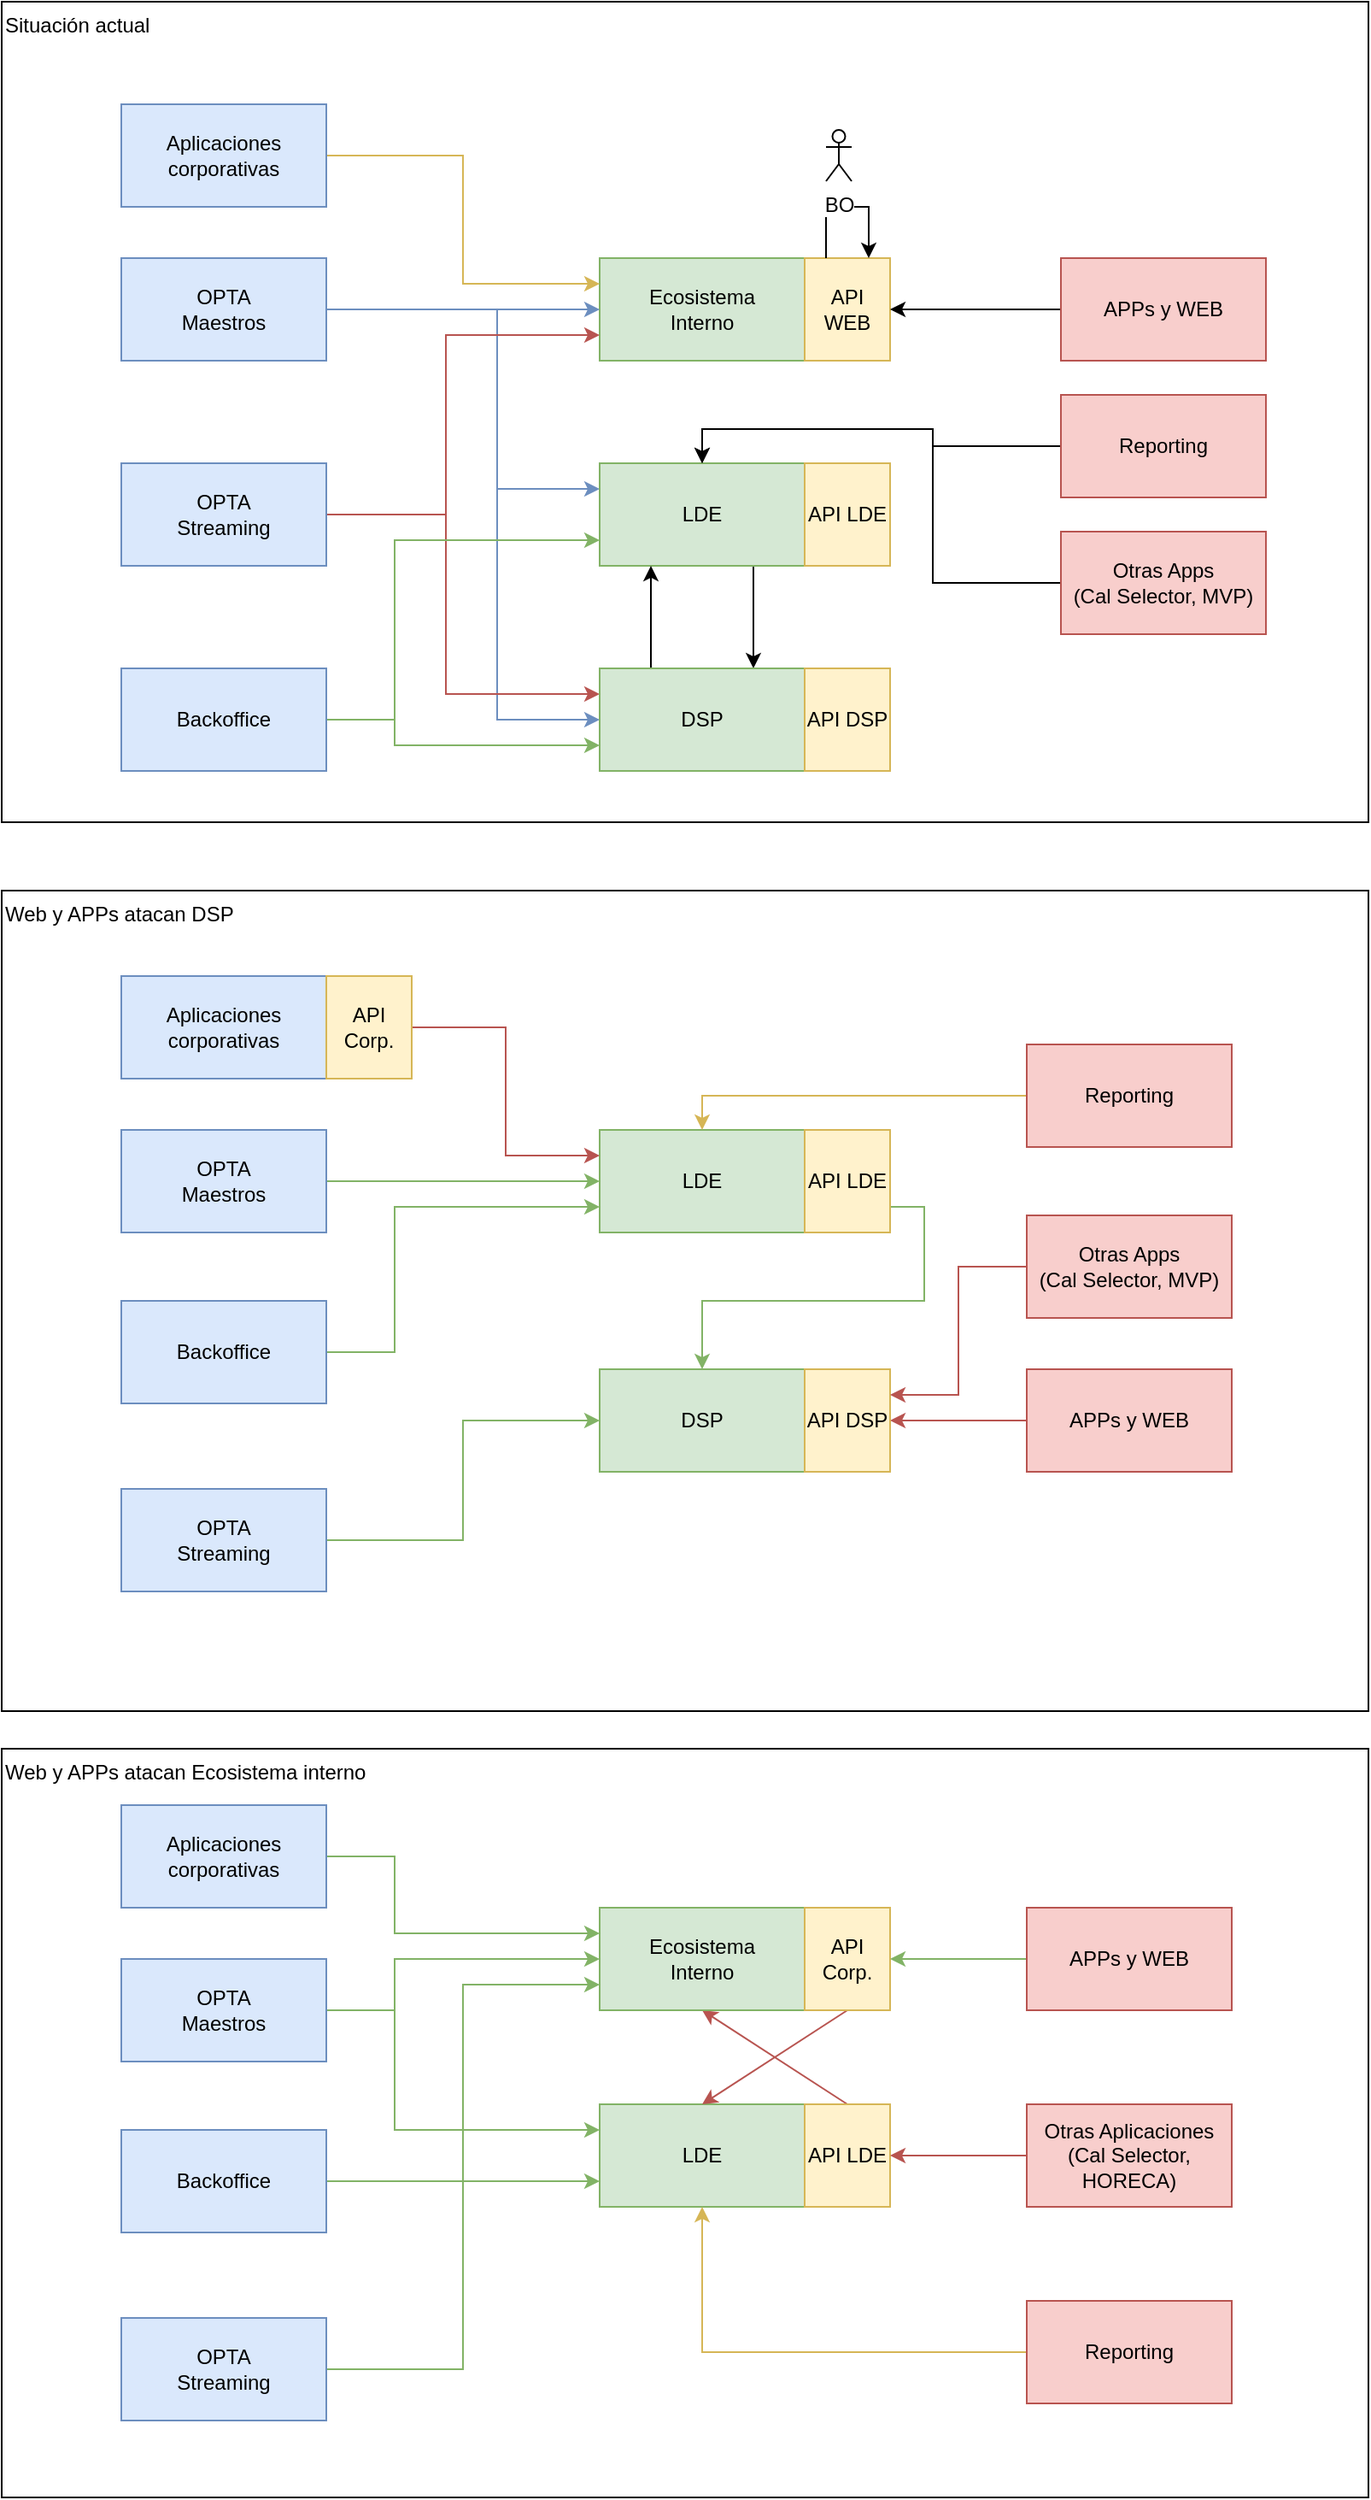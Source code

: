 <mxfile version="10.7.7" type="github"><diagram id="LHsivkUOgNUUJiMmCGNN" name="Page-1"><mxGraphModel dx="1394" dy="715" grid="1" gridSize="10" guides="1" tooltips="1" connect="1" arrows="1" fold="1" page="1" pageScale="1" pageWidth="2336" pageHeight="1654" math="0" shadow="0"><root><mxCell id="0"/><mxCell id="1" parent="0"/><mxCell id="gYBD2t718kt2oSgxCIuQ-80" value="Web y APPs atacan Ecosistema interno" style="rounded=0;whiteSpace=wrap;html=1;horizontal=1;labelPosition=center;verticalLabelPosition=middle;align=left;verticalAlign=top;" vertex="1" parent="1"><mxGeometry x="170" y="1162" width="800" height="438" as="geometry"/></mxCell><mxCell id="gYBD2t718kt2oSgxCIuQ-79" value="Web y APPs atacan DSP" style="rounded=0;whiteSpace=wrap;html=1;horizontal=1;labelPosition=center;verticalLabelPosition=middle;align=left;verticalAlign=top;" vertex="1" parent="1"><mxGeometry x="170" y="660" width="800" height="480" as="geometry"/></mxCell><mxCell id="gYBD2t718kt2oSgxCIuQ-78" value="Situación actual" style="rounded=0;whiteSpace=wrap;html=1;horizontal=1;labelPosition=center;verticalLabelPosition=middle;align=left;verticalAlign=top;" vertex="1" parent="1"><mxGeometry x="170" y="140" width="800" height="480" as="geometry"/></mxCell><mxCell id="TjyyEjWZZy7XqdxX7_MF-1" value="Ecosistema&lt;br&gt;Interno&lt;br&gt;" style="rounded=0;whiteSpace=wrap;html=1;fillColor=#d5e8d4;strokeColor=#82b366;" parent="1" vertex="1"><mxGeometry x="520" y="290" width="120" height="60" as="geometry"/></mxCell><mxCell id="TjyyEjWZZy7XqdxX7_MF-16" style="edgeStyle=orthogonalEdgeStyle;rounded=0;orthogonalLoop=1;jettySize=auto;html=1;exitX=1;exitY=0.5;exitDx=0;exitDy=0;entryX=0;entryY=0.5;entryDx=0;entryDy=0;fillColor=#dae8fc;strokeColor=#6c8ebf;" parent="1" source="TjyyEjWZZy7XqdxX7_MF-2" target="TjyyEjWZZy7XqdxX7_MF-1" edge="1"><mxGeometry relative="1" as="geometry"/></mxCell><mxCell id="TjyyEjWZZy7XqdxX7_MF-17" style="edgeStyle=orthogonalEdgeStyle;rounded=0;orthogonalLoop=1;jettySize=auto;html=1;exitX=1;exitY=0.5;exitDx=0;exitDy=0;entryX=0;entryY=0.25;entryDx=0;entryDy=0;fillColor=#dae8fc;strokeColor=#6c8ebf;" parent="1" source="TjyyEjWZZy7XqdxX7_MF-2" target="TjyyEjWZZy7XqdxX7_MF-4" edge="1"><mxGeometry relative="1" as="geometry"><Array as="points"><mxPoint x="460" y="320"/><mxPoint x="460" y="425"/></Array></mxGeometry></mxCell><mxCell id="TjyyEjWZZy7XqdxX7_MF-18" style="edgeStyle=orthogonalEdgeStyle;rounded=0;orthogonalLoop=1;jettySize=auto;html=1;exitX=1;exitY=0.5;exitDx=0;exitDy=0;entryX=0;entryY=0.5;entryDx=0;entryDy=0;fillColor=#dae8fc;strokeColor=#6c8ebf;" parent="1" source="TjyyEjWZZy7XqdxX7_MF-2" target="TjyyEjWZZy7XqdxX7_MF-6" edge="1"><mxGeometry relative="1" as="geometry"><Array as="points"><mxPoint x="460" y="320"/><mxPoint x="460" y="560"/></Array></mxGeometry></mxCell><mxCell id="TjyyEjWZZy7XqdxX7_MF-2" value="OPTA&lt;br&gt;Maestros&lt;br&gt;" style="rounded=0;whiteSpace=wrap;html=1;fillColor=#dae8fc;strokeColor=#6c8ebf;" parent="1" vertex="1"><mxGeometry x="240" y="290" width="120" height="60" as="geometry"/></mxCell><mxCell id="TjyyEjWZZy7XqdxX7_MF-19" style="edgeStyle=orthogonalEdgeStyle;rounded=0;orthogonalLoop=1;jettySize=auto;html=1;exitX=1;exitY=0.5;exitDx=0;exitDy=0;entryX=0;entryY=0.75;entryDx=0;entryDy=0;fillColor=#f8cecc;strokeColor=#b85450;" parent="1" source="TjyyEjWZZy7XqdxX7_MF-3" target="TjyyEjWZZy7XqdxX7_MF-1" edge="1"><mxGeometry relative="1" as="geometry"><Array as="points"><mxPoint x="430" y="440"/><mxPoint x="430" y="335"/></Array></mxGeometry></mxCell><mxCell id="TjyyEjWZZy7XqdxX7_MF-20" style="edgeStyle=orthogonalEdgeStyle;rounded=0;orthogonalLoop=1;jettySize=auto;html=1;exitX=1;exitY=0.5;exitDx=0;exitDy=0;entryX=0;entryY=0.25;entryDx=0;entryDy=0;fillColor=#f8cecc;strokeColor=#b85450;" parent="1" source="TjyyEjWZZy7XqdxX7_MF-3" target="TjyyEjWZZy7XqdxX7_MF-6" edge="1"><mxGeometry relative="1" as="geometry"><Array as="points"><mxPoint x="430" y="440"/><mxPoint x="430" y="545"/></Array></mxGeometry></mxCell><mxCell id="TjyyEjWZZy7XqdxX7_MF-3" value="OPTA&lt;br&gt;Streaming&lt;br&gt;" style="rounded=0;whiteSpace=wrap;html=1;fillColor=#dae8fc;strokeColor=#6c8ebf;" parent="1" vertex="1"><mxGeometry x="240" y="410" width="120" height="60" as="geometry"/></mxCell><mxCell id="TjyyEjWZZy7XqdxX7_MF-26" style="edgeStyle=orthogonalEdgeStyle;rounded=0;orthogonalLoop=1;jettySize=auto;html=1;exitX=0.75;exitY=1;exitDx=0;exitDy=0;entryX=0.75;entryY=0;entryDx=0;entryDy=0;" parent="1" source="TjyyEjWZZy7XqdxX7_MF-4" target="TjyyEjWZZy7XqdxX7_MF-6" edge="1"><mxGeometry relative="1" as="geometry"/></mxCell><mxCell id="TjyyEjWZZy7XqdxX7_MF-4" value="LDE&lt;br&gt;" style="rounded=0;whiteSpace=wrap;html=1;fillColor=#d5e8d4;strokeColor=#82b366;" parent="1" vertex="1"><mxGeometry x="520" y="410" width="120" height="60" as="geometry"/></mxCell><mxCell id="TjyyEjWZZy7XqdxX7_MF-27" style="edgeStyle=orthogonalEdgeStyle;rounded=0;orthogonalLoop=1;jettySize=auto;html=1;exitX=0.25;exitY=0;exitDx=0;exitDy=0;entryX=0.25;entryY=1;entryDx=0;entryDy=0;" parent="1" source="TjyyEjWZZy7XqdxX7_MF-6" target="TjyyEjWZZy7XqdxX7_MF-4" edge="1"><mxGeometry relative="1" as="geometry"/></mxCell><mxCell id="TjyyEjWZZy7XqdxX7_MF-6" value="DSP&lt;br&gt;" style="rounded=0;whiteSpace=wrap;html=1;fillColor=#d5e8d4;strokeColor=#82b366;" parent="1" vertex="1"><mxGeometry x="520" y="530" width="120" height="60" as="geometry"/></mxCell><mxCell id="TjyyEjWZZy7XqdxX7_MF-21" style="edgeStyle=orthogonalEdgeStyle;rounded=0;orthogonalLoop=1;jettySize=auto;html=1;exitX=1;exitY=0.5;exitDx=0;exitDy=0;entryX=0;entryY=0.75;entryDx=0;entryDy=0;fillColor=#d5e8d4;strokeColor=#82b366;" parent="1" source="TjyyEjWZZy7XqdxX7_MF-7" target="TjyyEjWZZy7XqdxX7_MF-6" edge="1"><mxGeometry relative="1" as="geometry"><Array as="points"><mxPoint x="400" y="560"/><mxPoint x="400" y="575"/></Array></mxGeometry></mxCell><mxCell id="TjyyEjWZZy7XqdxX7_MF-22" style="edgeStyle=orthogonalEdgeStyle;rounded=0;orthogonalLoop=1;jettySize=auto;html=1;exitX=1;exitY=0.5;exitDx=0;exitDy=0;entryX=0;entryY=0.75;entryDx=0;entryDy=0;fillColor=#d5e8d4;strokeColor=#82b366;" parent="1" source="TjyyEjWZZy7XqdxX7_MF-7" target="TjyyEjWZZy7XqdxX7_MF-4" edge="1"><mxGeometry relative="1" as="geometry"><Array as="points"><mxPoint x="400" y="560"/><mxPoint x="400" y="455"/></Array></mxGeometry></mxCell><mxCell id="TjyyEjWZZy7XqdxX7_MF-7" value="Backoffice&lt;br&gt;" style="rounded=0;whiteSpace=wrap;html=1;fillColor=#dae8fc;strokeColor=#6c8ebf;" parent="1" vertex="1"><mxGeometry x="240" y="530" width="120" height="60" as="geometry"/></mxCell><mxCell id="TjyyEjWZZy7XqdxX7_MF-9" value="API WEB&lt;br&gt;" style="rounded=0;whiteSpace=wrap;html=1;fillColor=#fff2cc;strokeColor=#d6b656;" parent="1" vertex="1"><mxGeometry x="640" y="290" width="50" height="60" as="geometry"/></mxCell><mxCell id="TjyyEjWZZy7XqdxX7_MF-10" value="API LDE&lt;br&gt;" style="rounded=0;whiteSpace=wrap;html=1;fillColor=#fff2cc;strokeColor=#d6b656;" parent="1" vertex="1"><mxGeometry x="640" y="410" width="50" height="60" as="geometry"/></mxCell><mxCell id="TjyyEjWZZy7XqdxX7_MF-11" value="API DSP&lt;br&gt;" style="rounded=0;whiteSpace=wrap;html=1;fillColor=#fff2cc;strokeColor=#d6b656;" parent="1" vertex="1"><mxGeometry x="640" y="530" width="50" height="60" as="geometry"/></mxCell><mxCell id="gYBD2t718kt2oSgxCIuQ-4" style="edgeStyle=orthogonalEdgeStyle;rounded=0;orthogonalLoop=1;jettySize=auto;html=1;exitX=1;exitY=0.5;exitDx=0;exitDy=0;entryX=0;entryY=0.5;entryDx=0;entryDy=0;fillColor=#d5e8d4;strokeColor=#82b366;" edge="1" parent="1" source="gYBD2t718kt2oSgxCIuQ-6" target="gYBD2t718kt2oSgxCIuQ-12"><mxGeometry relative="1" as="geometry"><Array as="points"><mxPoint x="500" y="830"/><mxPoint x="500" y="830"/></Array></mxGeometry></mxCell><mxCell id="gYBD2t718kt2oSgxCIuQ-6" value="OPTA&lt;br&gt;Maestros&lt;br&gt;" style="rounded=0;whiteSpace=wrap;html=1;fillColor=#dae8fc;strokeColor=#6c8ebf;" vertex="1" parent="1"><mxGeometry x="240" y="800" width="120" height="60" as="geometry"/></mxCell><mxCell id="gYBD2t718kt2oSgxCIuQ-8" style="edgeStyle=orthogonalEdgeStyle;rounded=0;orthogonalLoop=1;jettySize=auto;html=1;exitX=1;exitY=0.5;exitDx=0;exitDy=0;entryX=0;entryY=0.5;entryDx=0;entryDy=0;fillColor=#d5e8d4;strokeColor=#82b366;" edge="1" parent="1" source="gYBD2t718kt2oSgxCIuQ-9" target="gYBD2t718kt2oSgxCIuQ-15"><mxGeometry relative="1" as="geometry"><Array as="points"><mxPoint x="440" y="1040"/><mxPoint x="440" y="970"/></Array></mxGeometry></mxCell><mxCell id="gYBD2t718kt2oSgxCIuQ-9" value="OPTA&lt;br&gt;Streaming&lt;br&gt;" style="rounded=0;whiteSpace=wrap;html=1;fillColor=#dae8fc;strokeColor=#6c8ebf;" vertex="1" parent="1"><mxGeometry x="240" y="1010" width="120" height="60" as="geometry"/></mxCell><mxCell id="gYBD2t718kt2oSgxCIuQ-11" style="rounded=0;orthogonalLoop=1;jettySize=auto;html=1;exitX=1;exitY=0.75;exitDx=0;exitDy=0;entryX=0.5;entryY=0;entryDx=0;entryDy=0;edgeStyle=orthogonalEdgeStyle;fillColor=#d5e8d4;strokeColor=#82b366;" edge="1" parent="1" source="gYBD2t718kt2oSgxCIuQ-22" target="gYBD2t718kt2oSgxCIuQ-15"><mxGeometry relative="1" as="geometry"/></mxCell><mxCell id="gYBD2t718kt2oSgxCIuQ-12" value="LDE&lt;br&gt;" style="rounded=0;whiteSpace=wrap;html=1;fillColor=#d5e8d4;strokeColor=#82b366;" vertex="1" parent="1"><mxGeometry x="520" y="800" width="120" height="60" as="geometry"/></mxCell><mxCell id="gYBD2t718kt2oSgxCIuQ-15" value="DSP&lt;br&gt;" style="rounded=0;whiteSpace=wrap;html=1;fillColor=#d5e8d4;strokeColor=#82b366;" vertex="1" parent="1"><mxGeometry x="520" y="940" width="120" height="60" as="geometry"/></mxCell><mxCell id="gYBD2t718kt2oSgxCIuQ-17" style="edgeStyle=orthogonalEdgeStyle;rounded=0;orthogonalLoop=1;jettySize=auto;html=1;exitX=1;exitY=0.5;exitDx=0;exitDy=0;entryX=0;entryY=0.75;entryDx=0;entryDy=0;fillColor=#d5e8d4;strokeColor=#82b366;" edge="1" parent="1" source="gYBD2t718kt2oSgxCIuQ-18" target="gYBD2t718kt2oSgxCIuQ-12"><mxGeometry relative="1" as="geometry"><Array as="points"><mxPoint x="400" y="930"/><mxPoint x="400" y="845"/></Array></mxGeometry></mxCell><mxCell id="gYBD2t718kt2oSgxCIuQ-18" value="Backoffice&lt;br&gt;" style="rounded=0;whiteSpace=wrap;html=1;fillColor=#dae8fc;strokeColor=#6c8ebf;" vertex="1" parent="1"><mxGeometry x="240" y="900" width="120" height="60" as="geometry"/></mxCell><mxCell id="gYBD2t718kt2oSgxCIuQ-70" style="edgeStyle=orthogonalEdgeStyle;rounded=0;orthogonalLoop=1;jettySize=auto;html=1;exitX=0;exitY=0.5;exitDx=0;exitDy=0;entryX=1;entryY=0.5;entryDx=0;entryDy=0;strokeColor=#b85450;fillColor=#f8cecc;" edge="1" parent="1" source="gYBD2t718kt2oSgxCIuQ-20" target="gYBD2t718kt2oSgxCIuQ-23"><mxGeometry relative="1" as="geometry"/></mxCell><mxCell id="gYBD2t718kt2oSgxCIuQ-20" value="APPs y WEB&lt;br&gt;" style="rounded=0;whiteSpace=wrap;html=1;fillColor=#f8cecc;strokeColor=#b85450;" vertex="1" parent="1"><mxGeometry x="770" y="940" width="120" height="60" as="geometry"/></mxCell><mxCell id="gYBD2t718kt2oSgxCIuQ-22" value="API LDE&lt;br&gt;" style="rounded=0;whiteSpace=wrap;html=1;fillColor=#fff2cc;strokeColor=#d6b656;" vertex="1" parent="1"><mxGeometry x="640" y="800" width="50" height="60" as="geometry"/></mxCell><mxCell id="gYBD2t718kt2oSgxCIuQ-23" value="API DSP&lt;br&gt;" style="rounded=0;whiteSpace=wrap;html=1;fillColor=#fff2cc;strokeColor=#d6b656;" vertex="1" parent="1"><mxGeometry x="640" y="940" width="50" height="60" as="geometry"/></mxCell><mxCell id="gYBD2t718kt2oSgxCIuQ-28" style="edgeStyle=orthogonalEdgeStyle;rounded=0;orthogonalLoop=1;jettySize=auto;html=1;exitX=0.25;exitY=0;exitDx=0;exitDy=0;entryX=0.75;entryY=0;entryDx=0;entryDy=0;" edge="1" parent="1" source="TjyyEjWZZy7XqdxX7_MF-9" target="TjyyEjWZZy7XqdxX7_MF-9"><mxGeometry relative="1" as="geometry"><mxPoint x="677.5" y="265" as="sourcePoint"/><mxPoint x="737.5" y="265" as="targetPoint"/><Array as="points"><mxPoint x="670" y="260"/><mxPoint x="730" y="260"/></Array></mxGeometry></mxCell><mxCell id="gYBD2t718kt2oSgxCIuQ-29" value="BO" style="shape=umlActor;verticalLabelPosition=bottom;labelBackgroundColor=#ffffff;verticalAlign=top;html=1;outlineConnect=0;" vertex="1" parent="1"><mxGeometry x="652.5" y="215" width="15" height="30" as="geometry"/></mxCell><mxCell id="gYBD2t718kt2oSgxCIuQ-33" style="edgeStyle=orthogonalEdgeStyle;rounded=0;orthogonalLoop=1;jettySize=auto;html=1;exitX=1;exitY=0.5;exitDx=0;exitDy=0;entryX=0;entryY=0.25;entryDx=0;entryDy=0;fillColor=#fff2cc;strokeColor=#d6b656;" edge="1" parent="1" source="gYBD2t718kt2oSgxCIuQ-32" target="TjyyEjWZZy7XqdxX7_MF-1"><mxGeometry relative="1" as="geometry"/></mxCell><mxCell id="gYBD2t718kt2oSgxCIuQ-32" value="Aplicaciones&lt;br&gt;corporativas&lt;br&gt;" style="rounded=0;whiteSpace=wrap;html=1;fillColor=#dae8fc;strokeColor=#6c8ebf;" vertex="1" parent="1"><mxGeometry x="240" y="200" width="120" height="60" as="geometry"/></mxCell><mxCell id="gYBD2t718kt2oSgxCIuQ-34" value="Aplicaciones&lt;br&gt;corporativas&lt;br&gt;" style="rounded=0;whiteSpace=wrap;html=1;fillColor=#dae8fc;strokeColor=#6c8ebf;" vertex="1" parent="1"><mxGeometry x="240" y="710" width="120" height="60" as="geometry"/></mxCell><mxCell id="gYBD2t718kt2oSgxCIuQ-66" style="edgeStyle=orthogonalEdgeStyle;rounded=0;orthogonalLoop=1;jettySize=auto;html=1;exitX=1;exitY=0.5;exitDx=0;exitDy=0;entryX=0;entryY=0.25;entryDx=0;entryDy=0;strokeColor=#82b366;fillColor=#d5e8d4;" edge="1" parent="1" source="gYBD2t718kt2oSgxCIuQ-42" target="gYBD2t718kt2oSgxCIuQ-46"><mxGeometry relative="1" as="geometry"><Array as="points"><mxPoint x="400" y="1315"/><mxPoint x="400" y="1385"/></Array></mxGeometry></mxCell><mxCell id="gYBD2t718kt2oSgxCIuQ-76" style="edgeStyle=orthogonalEdgeStyle;rounded=0;orthogonalLoop=1;jettySize=auto;html=1;exitX=1;exitY=0.5;exitDx=0;exitDy=0;entryX=0;entryY=0.5;entryDx=0;entryDy=0;strokeColor=#82b366;fillColor=#d5e8d4;" edge="1" parent="1" source="gYBD2t718kt2oSgxCIuQ-42" target="gYBD2t718kt2oSgxCIuQ-58"><mxGeometry relative="1" as="geometry"><Array as="points"><mxPoint x="400" y="1315"/><mxPoint x="400" y="1285"/></Array></mxGeometry></mxCell><mxCell id="gYBD2t718kt2oSgxCIuQ-42" value="OPTA&lt;br&gt;Maestros&lt;br&gt;" style="rounded=0;whiteSpace=wrap;html=1;fillColor=#dae8fc;strokeColor=#6c8ebf;" vertex="1" parent="1"><mxGeometry x="240" y="1285" width="120" height="60" as="geometry"/></mxCell><mxCell id="gYBD2t718kt2oSgxCIuQ-64" style="edgeStyle=orthogonalEdgeStyle;rounded=0;orthogonalLoop=1;jettySize=auto;html=1;exitX=1;exitY=0.5;exitDx=0;exitDy=0;entryX=0;entryY=0.75;entryDx=0;entryDy=0;strokeColor=#82b366;fillColor=#d5e8d4;" edge="1" parent="1" source="gYBD2t718kt2oSgxCIuQ-44" target="gYBD2t718kt2oSgxCIuQ-58"><mxGeometry relative="1" as="geometry"/></mxCell><mxCell id="gYBD2t718kt2oSgxCIuQ-44" value="OPTA&lt;br&gt;Streaming&lt;br&gt;" style="rounded=0;whiteSpace=wrap;html=1;fillColor=#dae8fc;strokeColor=#6c8ebf;" vertex="1" parent="1"><mxGeometry x="240" y="1495" width="120" height="60" as="geometry"/></mxCell><mxCell id="gYBD2t718kt2oSgxCIuQ-46" value="LDE&lt;br&gt;" style="rounded=0;whiteSpace=wrap;html=1;fillColor=#d5e8d4;strokeColor=#82b366;" vertex="1" parent="1"><mxGeometry x="520" y="1370" width="120" height="60" as="geometry"/></mxCell><mxCell id="gYBD2t718kt2oSgxCIuQ-48" style="edgeStyle=orthogonalEdgeStyle;rounded=0;orthogonalLoop=1;jettySize=auto;html=1;exitX=1;exitY=0.5;exitDx=0;exitDy=0;entryX=0;entryY=0.75;entryDx=0;entryDy=0;fillColor=#d5e8d4;strokeColor=#82b366;" edge="1" parent="1" source="gYBD2t718kt2oSgxCIuQ-49" target="gYBD2t718kt2oSgxCIuQ-46"><mxGeometry relative="1" as="geometry"><Array as="points"><mxPoint x="460" y="1415"/><mxPoint x="460" y="1415"/></Array></mxGeometry></mxCell><mxCell id="gYBD2t718kt2oSgxCIuQ-49" value="Backoffice&lt;br&gt;" style="rounded=0;whiteSpace=wrap;html=1;fillColor=#dae8fc;strokeColor=#6c8ebf;" vertex="1" parent="1"><mxGeometry x="240" y="1385" width="120" height="60" as="geometry"/></mxCell><mxCell id="gYBD2t718kt2oSgxCIuQ-75" style="rounded=0;orthogonalLoop=1;jettySize=auto;html=1;exitX=0.5;exitY=0;exitDx=0;exitDy=0;entryX=0.5;entryY=1;entryDx=0;entryDy=0;strokeColor=#b85450;fillColor=#f8cecc;" edge="1" parent="1" source="gYBD2t718kt2oSgxCIuQ-52" target="gYBD2t718kt2oSgxCIuQ-58"><mxGeometry relative="1" as="geometry"/></mxCell><mxCell id="gYBD2t718kt2oSgxCIuQ-52" value="API LDE&lt;br&gt;" style="rounded=0;whiteSpace=wrap;html=1;fillColor=#fff2cc;strokeColor=#d6b656;" vertex="1" parent="1"><mxGeometry x="640" y="1370" width="50" height="60" as="geometry"/></mxCell><mxCell id="gYBD2t718kt2oSgxCIuQ-56" style="edgeStyle=orthogonalEdgeStyle;rounded=0;orthogonalLoop=1;jettySize=auto;html=1;exitX=1;exitY=0.5;exitDx=0;exitDy=0;entryX=0;entryY=0.25;entryDx=0;entryDy=0;fillColor=#d5e8d4;strokeColor=#82b366;" edge="1" parent="1" source="gYBD2t718kt2oSgxCIuQ-57" target="gYBD2t718kt2oSgxCIuQ-58"><mxGeometry relative="1" as="geometry"><Array as="points"><mxPoint x="400" y="1225"/><mxPoint x="400" y="1270"/></Array></mxGeometry></mxCell><mxCell id="gYBD2t718kt2oSgxCIuQ-57" value="Aplicaciones&lt;br&gt;corporativas&lt;br&gt;" style="rounded=0;whiteSpace=wrap;html=1;fillColor=#dae8fc;strokeColor=#6c8ebf;" vertex="1" parent="1"><mxGeometry x="240" y="1195" width="120" height="60" as="geometry"/></mxCell><mxCell id="gYBD2t718kt2oSgxCIuQ-58" value="Ecosistema&lt;br&gt;Interno&lt;br&gt;" style="rounded=0;whiteSpace=wrap;html=1;fillColor=#d5e8d4;strokeColor=#82b366;" vertex="1" parent="1"><mxGeometry x="520" y="1255" width="120" height="60" as="geometry"/></mxCell><mxCell id="gYBD2t718kt2oSgxCIuQ-69" style="rounded=0;orthogonalLoop=1;jettySize=auto;html=1;exitX=0.5;exitY=1;exitDx=0;exitDy=0;entryX=0.5;entryY=0;entryDx=0;entryDy=0;strokeColor=#b85450;fillColor=#f8cecc;" edge="1" parent="1" source="gYBD2t718kt2oSgxCIuQ-61" target="gYBD2t718kt2oSgxCIuQ-46"><mxGeometry relative="1" as="geometry"/></mxCell><mxCell id="gYBD2t718kt2oSgxCIuQ-61" value="API Corp.&lt;br&gt;" style="rounded=0;whiteSpace=wrap;html=1;fillColor=#fff2cc;strokeColor=#d6b656;" vertex="1" parent="1"><mxGeometry x="640" y="1255" width="50" height="60" as="geometry"/></mxCell><mxCell id="gYBD2t718kt2oSgxCIuQ-68" style="edgeStyle=orthogonalEdgeStyle;rounded=0;orthogonalLoop=1;jettySize=auto;html=1;exitX=1;exitY=0.5;exitDx=0;exitDy=0;entryX=0;entryY=0.25;entryDx=0;entryDy=0;strokeColor=#b85450;fillColor=#f8cecc;" edge="1" parent="1" source="gYBD2t718kt2oSgxCIuQ-67" target="gYBD2t718kt2oSgxCIuQ-12"><mxGeometry relative="1" as="geometry"/></mxCell><mxCell id="gYBD2t718kt2oSgxCIuQ-67" value="API Corp.&lt;br&gt;" style="rounded=0;whiteSpace=wrap;html=1;fillColor=#fff2cc;strokeColor=#d6b656;" vertex="1" parent="1"><mxGeometry x="360" y="710" width="50" height="60" as="geometry"/></mxCell><mxCell id="gYBD2t718kt2oSgxCIuQ-72" style="edgeStyle=orthogonalEdgeStyle;rounded=0;orthogonalLoop=1;jettySize=auto;html=1;exitX=0;exitY=0.5;exitDx=0;exitDy=0;entryX=1;entryY=0.5;entryDx=0;entryDy=0;strokeColor=#000000;" edge="1" parent="1" source="gYBD2t718kt2oSgxCIuQ-71" target="TjyyEjWZZy7XqdxX7_MF-9"><mxGeometry relative="1" as="geometry"/></mxCell><mxCell id="gYBD2t718kt2oSgxCIuQ-71" value="APPs y WEB&lt;br&gt;" style="rounded=0;whiteSpace=wrap;html=1;fillColor=#f8cecc;strokeColor=#b85450;" vertex="1" parent="1"><mxGeometry x="790" y="290" width="120" height="60" as="geometry"/></mxCell><mxCell id="gYBD2t718kt2oSgxCIuQ-74" style="edgeStyle=orthogonalEdgeStyle;rounded=0;orthogonalLoop=1;jettySize=auto;html=1;exitX=0;exitY=0.5;exitDx=0;exitDy=0;entryX=1;entryY=0.5;entryDx=0;entryDy=0;strokeColor=#82b366;fillColor=#d5e8d4;" edge="1" parent="1" source="gYBD2t718kt2oSgxCIuQ-73" target="gYBD2t718kt2oSgxCIuQ-61"><mxGeometry relative="1" as="geometry"/></mxCell><mxCell id="gYBD2t718kt2oSgxCIuQ-73" value="APPs y WEB&lt;br&gt;" style="rounded=0;whiteSpace=wrap;html=1;fillColor=#f8cecc;strokeColor=#b85450;" vertex="1" parent="1"><mxGeometry x="770" y="1255" width="120" height="60" as="geometry"/></mxCell><mxCell id="gYBD2t718kt2oSgxCIuQ-82" style="edgeStyle=orthogonalEdgeStyle;rounded=0;orthogonalLoop=1;jettySize=auto;html=1;exitX=0;exitY=0.5;exitDx=0;exitDy=0;entryX=0.5;entryY=0;entryDx=0;entryDy=0;strokeColor=#000000;" edge="1" parent="1" source="gYBD2t718kt2oSgxCIuQ-81" target="TjyyEjWZZy7XqdxX7_MF-4"><mxGeometry relative="1" as="geometry"/></mxCell><mxCell id="gYBD2t718kt2oSgxCIuQ-81" value="Reporting" style="rounded=0;whiteSpace=wrap;html=1;fillColor=#f8cecc;strokeColor=#b85450;" vertex="1" parent="1"><mxGeometry x="790" y="370" width="120" height="60" as="geometry"/></mxCell><mxCell id="gYBD2t718kt2oSgxCIuQ-84" style="edgeStyle=orthogonalEdgeStyle;rounded=0;orthogonalLoop=1;jettySize=auto;html=1;exitX=0;exitY=0.5;exitDx=0;exitDy=0;entryX=0.5;entryY=0;entryDx=0;entryDy=0;strokeColor=#000000;" edge="1" parent="1" source="gYBD2t718kt2oSgxCIuQ-83" target="TjyyEjWZZy7XqdxX7_MF-4"><mxGeometry relative="1" as="geometry"/></mxCell><mxCell id="gYBD2t718kt2oSgxCIuQ-83" value="Otras Apps&lt;br&gt;(Cal Selector, MVP)&lt;br&gt;" style="rounded=0;whiteSpace=wrap;html=1;fillColor=#f8cecc;strokeColor=#b85450;" vertex="1" parent="1"><mxGeometry x="790" y="450" width="120" height="60" as="geometry"/></mxCell><mxCell id="gYBD2t718kt2oSgxCIuQ-88" style="edgeStyle=orthogonalEdgeStyle;rounded=0;orthogonalLoop=1;jettySize=auto;html=1;exitX=0;exitY=0.5;exitDx=0;exitDy=0;entryX=0.5;entryY=0;entryDx=0;entryDy=0;strokeColor=#d6b656;fillColor=#fff2cc;" edge="1" parent="1" source="gYBD2t718kt2oSgxCIuQ-86" target="gYBD2t718kt2oSgxCIuQ-12"><mxGeometry relative="1" as="geometry"/></mxCell><mxCell id="gYBD2t718kt2oSgxCIuQ-86" value="Reporting" style="rounded=0;whiteSpace=wrap;html=1;fillColor=#f8cecc;strokeColor=#b85450;" vertex="1" parent="1"><mxGeometry x="770" y="750" width="120" height="60" as="geometry"/></mxCell><mxCell id="gYBD2t718kt2oSgxCIuQ-89" style="edgeStyle=orthogonalEdgeStyle;rounded=0;orthogonalLoop=1;jettySize=auto;html=1;exitX=0;exitY=0.5;exitDx=0;exitDy=0;entryX=1;entryY=0.25;entryDx=0;entryDy=0;strokeColor=#b85450;fillColor=#f8cecc;" edge="1" parent="1" source="gYBD2t718kt2oSgxCIuQ-87" target="gYBD2t718kt2oSgxCIuQ-23"><mxGeometry relative="1" as="geometry"/></mxCell><mxCell id="gYBD2t718kt2oSgxCIuQ-87" value="Otras Apps&lt;br&gt;(Cal Selector, MVP)&lt;br&gt;" style="rounded=0;whiteSpace=wrap;html=1;fillColor=#f8cecc;strokeColor=#b85450;" vertex="1" parent="1"><mxGeometry x="770" y="850" width="120" height="60" as="geometry"/></mxCell><mxCell id="gYBD2t718kt2oSgxCIuQ-93" style="edgeStyle=orthogonalEdgeStyle;rounded=0;orthogonalLoop=1;jettySize=auto;html=1;exitX=0;exitY=0.5;exitDx=0;exitDy=0;entryX=0.5;entryY=1;entryDx=0;entryDy=0;strokeColor=#d6b656;fillColor=#fff2cc;" edge="1" parent="1" source="gYBD2t718kt2oSgxCIuQ-90" target="gYBD2t718kt2oSgxCIuQ-46"><mxGeometry relative="1" as="geometry"/></mxCell><mxCell id="gYBD2t718kt2oSgxCIuQ-90" value="Reporting" style="rounded=0;whiteSpace=wrap;html=1;fillColor=#f8cecc;strokeColor=#b85450;" vertex="1" parent="1"><mxGeometry x="770" y="1485" width="120" height="60" as="geometry"/></mxCell><mxCell id="gYBD2t718kt2oSgxCIuQ-92" style="edgeStyle=orthogonalEdgeStyle;rounded=0;orthogonalLoop=1;jettySize=auto;html=1;exitX=0;exitY=0.5;exitDx=0;exitDy=0;entryX=1;entryY=0.5;entryDx=0;entryDy=0;strokeColor=#b85450;fillColor=#f8cecc;" edge="1" parent="1" source="gYBD2t718kt2oSgxCIuQ-91" target="gYBD2t718kt2oSgxCIuQ-52"><mxGeometry relative="1" as="geometry"/></mxCell><mxCell id="gYBD2t718kt2oSgxCIuQ-91" value="Otras Aplicaciones&lt;br&gt;(Cal Selector, HORECA)&lt;br&gt;" style="rounded=0;whiteSpace=wrap;html=1;fillColor=#f8cecc;strokeColor=#b85450;" vertex="1" parent="1"><mxGeometry x="770" y="1370" width="120" height="60" as="geometry"/></mxCell></root></mxGraphModel></diagram></mxfile>